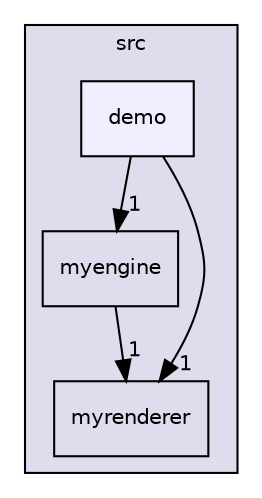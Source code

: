 digraph "F:/Programming/Uni/myengine/src/demo" {
  compound=true
  node [ fontsize="10", fontname="Helvetica"];
  edge [ labelfontsize="10", labelfontname="Helvetica"];
  subgraph clusterdir_68267d1309a1af8e8297ef4c3efbcdba {
    graph [ bgcolor="#ddddee", pencolor="black", label="src" fontname="Helvetica", fontsize="10", URL="dir_68267d1309a1af8e8297ef4c3efbcdba.html"]
  dir_0ddde275324c43d8035a84ca42e35f4e [shape=box label="myengine" URL="dir_0ddde275324c43d8035a84ca42e35f4e.html"];
  dir_7d1166640f6dacc4d6d87ed0546d7026 [shape=box label="myrenderer" URL="dir_7d1166640f6dacc4d6d87ed0546d7026.html"];
  dir_ea2db1c5c9ef405bfa9ccf9d4f68ec9b [shape=box, label="demo", style="filled", fillcolor="#eeeeff", pencolor="black", URL="dir_ea2db1c5c9ef405bfa9ccf9d4f68ec9b.html"];
  }
  dir_0ddde275324c43d8035a84ca42e35f4e->dir_7d1166640f6dacc4d6d87ed0546d7026 [headlabel="1", labeldistance=1.5 headhref="dir_000002_000003.html"];
  dir_ea2db1c5c9ef405bfa9ccf9d4f68ec9b->dir_0ddde275324c43d8035a84ca42e35f4e [headlabel="1", labeldistance=1.5 headhref="dir_000001_000002.html"];
  dir_ea2db1c5c9ef405bfa9ccf9d4f68ec9b->dir_7d1166640f6dacc4d6d87ed0546d7026 [headlabel="1", labeldistance=1.5 headhref="dir_000001_000003.html"];
}
